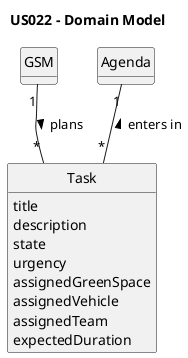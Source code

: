 @startuml
skinparam monochrome true
skinparam packageStyle rectangle
skinparam shadowing false

'left to right direction
title US022 - Domain Model
skinparam classAttributeIconSize 0

hide circle
hide methods

'title Domain Model

'class Platform {
'  -description
'}

class GSM {

}
class Agenda {

}

class Task{
    title
    description
    state
    urgency
    assignedGreenSpace
    assignedVehicle
    assignedTeam
    expectedDuration
}

GSM "1" -- "*" Task : "plans >"
Agenda "1" -- "*" Task : "enters in <"

@enduml